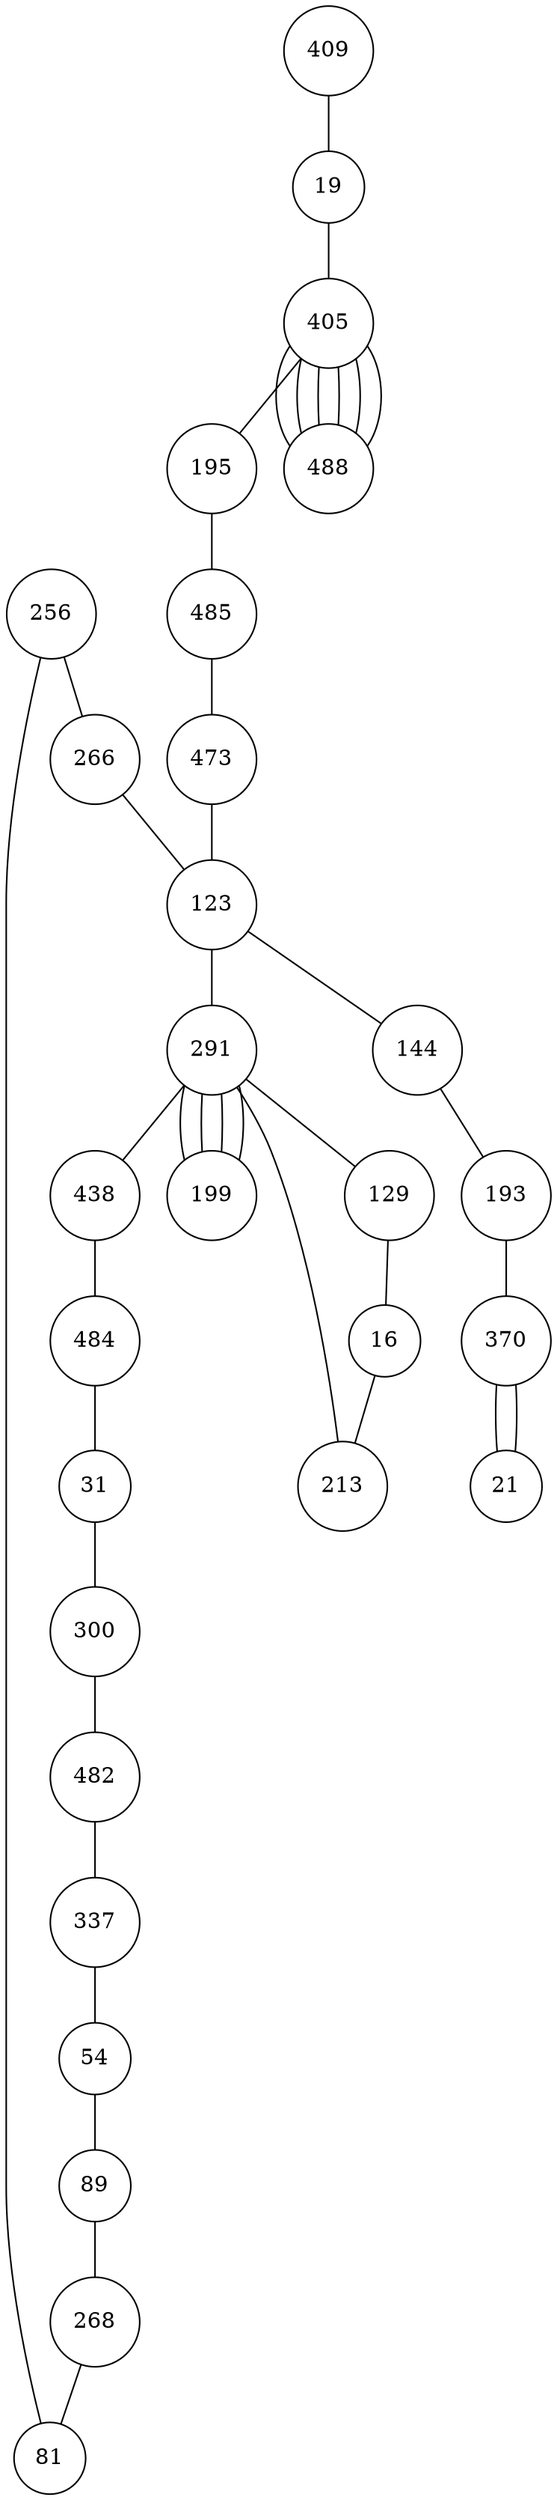 graph G {
	node [shape=doublecircle]
	node [shape=circle]
	256 [label=256]
	129 [label=129]
	266 [label=266]
	268 [label=268]
	16 [label=16]
	144 [label=144]
	19 [label=19]
	405 [label=405]
	21 [label=21]
	409 [label=409]
	31 [label=31]
	291 [label=291]
	300 [label=300]
	438 [label=438]
	54 [label=54]
	193 [label=193]
	195 [label=195]
	199 [label=199]
	337 [label=337]
	81 [label=81]
	213 [label=213]
	89 [label=89]
	473 [label=473]
	482 [label=482]
	484 [label=484]
	485 [label=485]
	488 [label=488]
	370 [label=370]
	123 [label=123]
	409 -- 19
	19 -- 405
	405 -- 488
	488 -- 405
	405 -- 488
	488 -- 405
	405 -- 488
	488 -- 405
	405 -- 195
	195 -- 485
	485 -- 473
	473 -- 123
	123 -- 291
	291 -- 129
	129 -- 16
	16 -- 213
	213 -- 291
	291 -- 199
	199 -- 291
	291 -- 199
	199 -- 291
	291 -- 438
	438 -- 484
	484 -- 31
	31 -- 300
	300 -- 482
	482 -- 337
	337 -- 54
	54 -- 89
	89 -- 268
	268 -- 81
	81 -- 256
	256 -- 266
	266 -- 123
	123 -- 144
	144 -- 193
	193 -- 370
	370 -- 21
	21 -- 370
}
